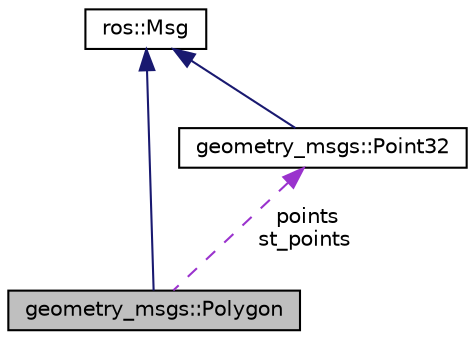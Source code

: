 digraph "geometry_msgs::Polygon"
{
  edge [fontname="Helvetica",fontsize="10",labelfontname="Helvetica",labelfontsize="10"];
  node [fontname="Helvetica",fontsize="10",shape=record];
  Node1 [label="geometry_msgs::Polygon",height=0.2,width=0.4,color="black", fillcolor="grey75", style="filled" fontcolor="black"];
  Node2 -> Node1 [dir="back",color="midnightblue",fontsize="10",style="solid",fontname="Helvetica"];
  Node2 [label="ros::Msg",height=0.2,width=0.4,color="black", fillcolor="white", style="filled",URL="$classros_1_1_msg.html"];
  Node3 -> Node1 [dir="back",color="darkorchid3",fontsize="10",style="dashed",label=" points\nst_points" ,fontname="Helvetica"];
  Node3 [label="geometry_msgs::Point32",height=0.2,width=0.4,color="black", fillcolor="white", style="filled",URL="$classgeometry__msgs_1_1_point32.html"];
  Node2 -> Node3 [dir="back",color="midnightblue",fontsize="10",style="solid",fontname="Helvetica"];
}
